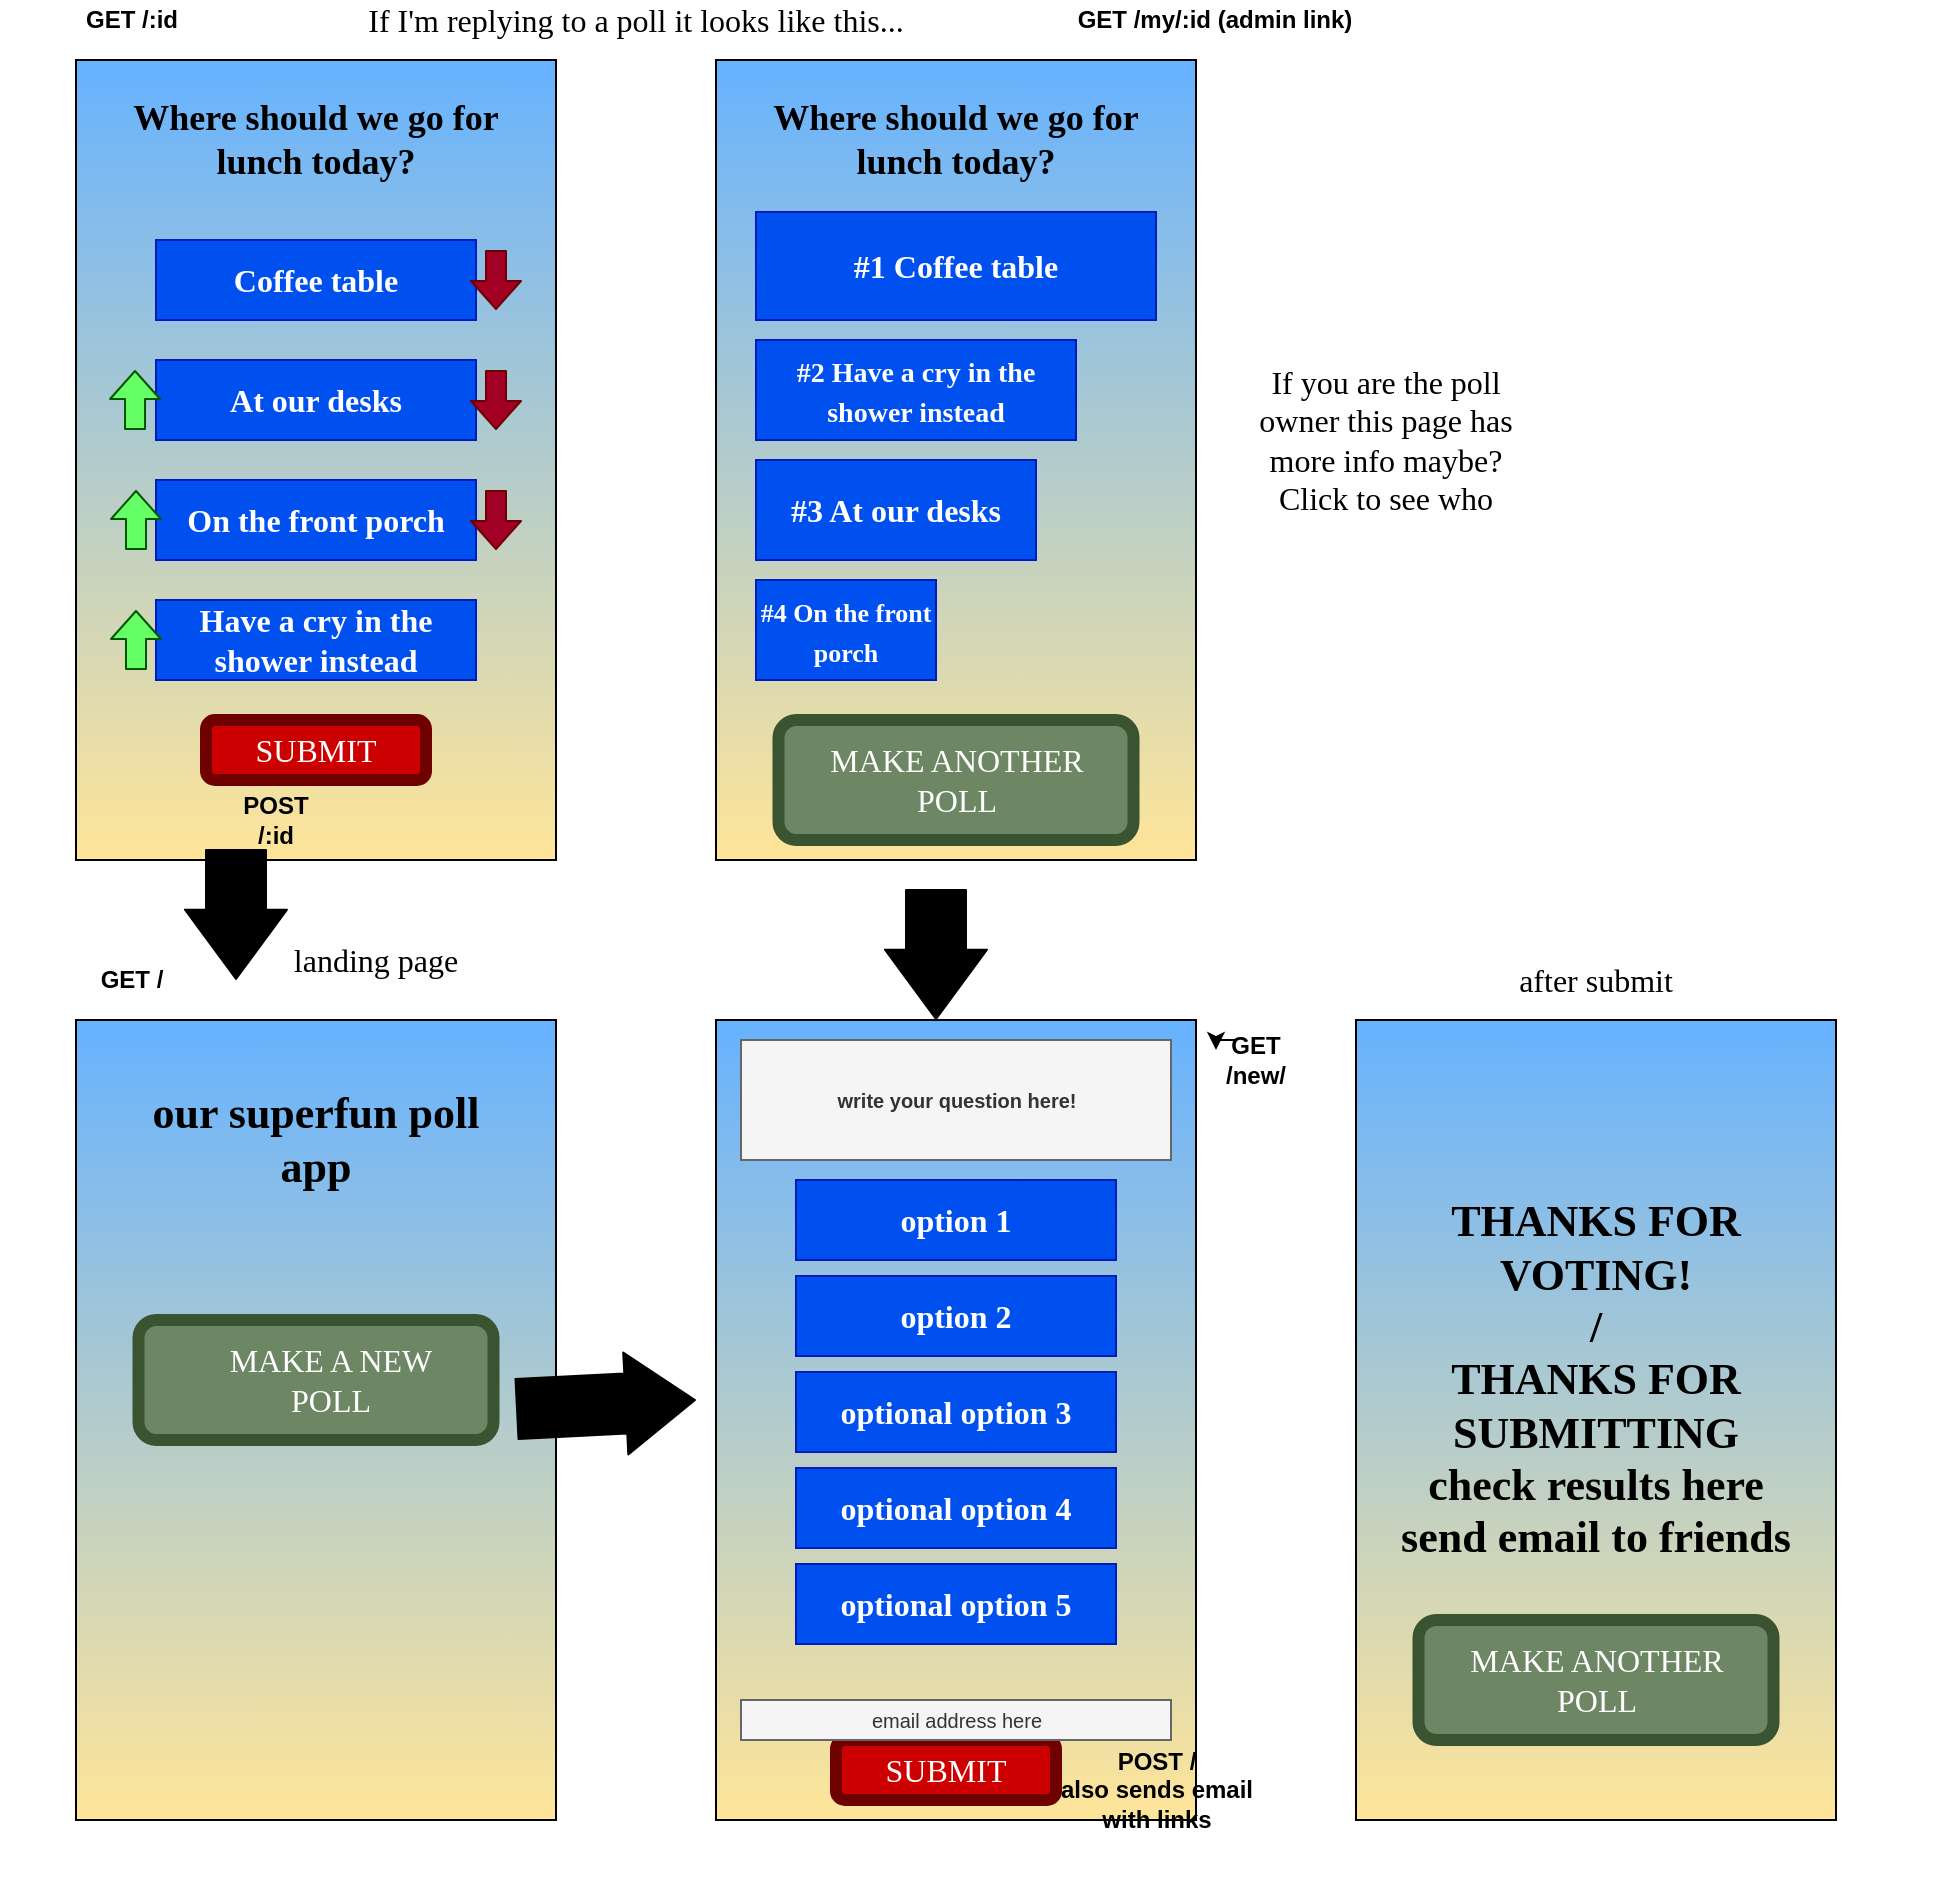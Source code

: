 <mxfile version="13.10.4" type="github">
  <diagram id="hTp5FEm8uBuIozw8TmkM" name="Page-1">
    <mxGraphModel dx="1350" dy="775" grid="1" gridSize="10" guides="1" tooltips="1" connect="1" arrows="1" fold="1" page="1" pageScale="1" pageWidth="850" pageHeight="1100" math="0" shadow="0">
      <root>
        <mxCell id="0" />
        <mxCell id="1" parent="0" />
        <mxCell id="SQvLUzkadaO4jF93c9U_-1" value="" style="rounded=0;whiteSpace=wrap;html=1;fillColor=#FFE599;gradientDirection=north;gradientColor=#66B2FF;" parent="1" vertex="1">
          <mxGeometry x="40" y="40" width="240" height="400" as="geometry" />
        </mxCell>
        <mxCell id="SQvLUzkadaO4jF93c9U_-3" value="&lt;h2&gt;&lt;font style=&quot;font-size: 18px&quot; face=&quot;Comic Sans MS&quot;&gt;&lt;b&gt;Where should we go for lunch today?&lt;/b&gt;&lt;/font&gt;&lt;/h2&gt;" style="text;html=1;strokeColor=none;fillColor=none;align=center;verticalAlign=middle;whiteSpace=wrap;rounded=0;" parent="1" vertex="1">
          <mxGeometry x="60" y="60" width="200" height="40" as="geometry" />
        </mxCell>
        <mxCell id="SQvLUzkadaO4jF93c9U_-5" value="Coffee table" style="text;html=1;strokeColor=#001DBC;fillColor=#0050ef;align=center;verticalAlign=middle;whiteSpace=wrap;rounded=0;fontFamily=Comic Sans MS;fontColor=#ffffff;fontStyle=1;fontSize=16;" parent="1" vertex="1">
          <mxGeometry x="80" y="130" width="160" height="40" as="geometry" />
        </mxCell>
        <mxCell id="SQvLUzkadaO4jF93c9U_-6" value="At our desks" style="text;html=1;strokeColor=#001DBC;fillColor=#0050ef;align=center;verticalAlign=middle;whiteSpace=wrap;rounded=0;fontFamily=Comic Sans MS;fontColor=#ffffff;fontStyle=1;fontSize=16;" parent="1" vertex="1">
          <mxGeometry x="80" y="190" width="160" height="40" as="geometry" />
        </mxCell>
        <mxCell id="SQvLUzkadaO4jF93c9U_-7" value="On the front porch" style="text;html=1;strokeColor=#001DBC;fillColor=#0050ef;align=center;verticalAlign=middle;whiteSpace=wrap;rounded=0;fontFamily=Comic Sans MS;fontColor=#ffffff;fontStyle=1;fontSize=16;" parent="1" vertex="1">
          <mxGeometry x="80" y="250" width="160" height="40" as="geometry" />
        </mxCell>
        <mxCell id="SQvLUzkadaO4jF93c9U_-8" value="Have a cry in the shower instead" style="text;html=1;strokeColor=#001DBC;fillColor=#0050ef;align=center;verticalAlign=middle;whiteSpace=wrap;rounded=0;fontFamily=Comic Sans MS;fontColor=#ffffff;fontStyle=1;fontSize=16;" parent="1" vertex="1">
          <mxGeometry x="80" y="310" width="160" height="40" as="geometry" />
        </mxCell>
        <mxCell id="SQvLUzkadaO4jF93c9U_-10" value="" style="shape=flexArrow;endArrow=classic;html=1;fontFamily=Comic Sans MS;fontSize=16;fontColor=#FFFFFF;entryX=0;entryY=0;entryDx=0;entryDy=0;strokeColor=#005700;fillColor=#66FF66;endWidth=14;endSize=4.33;" parent="1" edge="1">
          <mxGeometry width="50" height="50" relative="1" as="geometry">
            <mxPoint x="69.52" y="225" as="sourcePoint" />
            <mxPoint x="69.52" y="195" as="targetPoint" />
          </mxGeometry>
        </mxCell>
        <mxCell id="SQvLUzkadaO4jF93c9U_-11" value="" style="shape=flexArrow;endArrow=classic;html=1;fontFamily=Comic Sans MS;fontSize=16;fontColor=#FFFFFF;entryX=0;entryY=0;entryDx=0;entryDy=0;strokeColor=#005700;fillColor=#66FF66;endWidth=14;endSize=4.33;" parent="1" edge="1">
          <mxGeometry width="50" height="50" relative="1" as="geometry">
            <mxPoint x="70" y="285" as="sourcePoint" />
            <mxPoint x="70" y="255" as="targetPoint" />
          </mxGeometry>
        </mxCell>
        <mxCell id="SQvLUzkadaO4jF93c9U_-12" value="" style="shape=flexArrow;endArrow=classic;html=1;fontFamily=Comic Sans MS;fontSize=16;fontColor=#FFFFFF;entryX=0;entryY=0;entryDx=0;entryDy=0;strokeColor=#005700;fillColor=#66FF66;endWidth=14;endSize=4.33;" parent="1" edge="1">
          <mxGeometry width="50" height="50" relative="1" as="geometry">
            <mxPoint x="70" y="345" as="sourcePoint" />
            <mxPoint x="70" y="315" as="targetPoint" />
          </mxGeometry>
        </mxCell>
        <mxCell id="SQvLUzkadaO4jF93c9U_-13" value="" style="shape=flexArrow;endArrow=classic;html=1;fontFamily=Comic Sans MS;fontSize=16;fontColor=#FFFFFF;strokeColor=#6F0000;fillColor=#a20025;endWidth=14;endSize=4.33;" parent="1" edge="1">
          <mxGeometry width="50" height="50" relative="1" as="geometry">
            <mxPoint x="250" y="135" as="sourcePoint" />
            <mxPoint x="250" y="165" as="targetPoint" />
          </mxGeometry>
        </mxCell>
        <mxCell id="SQvLUzkadaO4jF93c9U_-17" value="" style="shape=flexArrow;endArrow=classic;html=1;fontFamily=Comic Sans MS;fontSize=16;fontColor=#FFFFFF;strokeColor=#6F0000;fillColor=#a20025;endWidth=14;endSize=4.33;" parent="1" edge="1">
          <mxGeometry width="50" height="50" relative="1" as="geometry">
            <mxPoint x="250" y="195" as="sourcePoint" />
            <mxPoint x="250" y="225" as="targetPoint" />
          </mxGeometry>
        </mxCell>
        <mxCell id="SQvLUzkadaO4jF93c9U_-18" value="" style="shape=flexArrow;endArrow=classic;html=1;fontFamily=Comic Sans MS;fontSize=16;fontColor=#FFFFFF;strokeColor=#6F0000;fillColor=#a20025;endWidth=14;endSize=4.33;" parent="1" edge="1">
          <mxGeometry width="50" height="50" relative="1" as="geometry">
            <mxPoint x="250" y="255" as="sourcePoint" />
            <mxPoint x="250" y="285" as="targetPoint" />
          </mxGeometry>
        </mxCell>
        <mxCell id="SQvLUzkadaO4jF93c9U_-20" value="" style="rounded=1;whiteSpace=wrap;html=1;fontFamily=Comic Sans MS;fontSize=16;fontColor=#ffffff;strokeColor=#6F0000;strokeWidth=6;fillColor=#CC0000;" parent="1" vertex="1">
          <mxGeometry x="105" y="370" width="110" height="30" as="geometry" />
        </mxCell>
        <mxCell id="SQvLUzkadaO4jF93c9U_-21" value="SUBMIT" style="text;html=1;strokeColor=none;fillColor=none;align=center;verticalAlign=middle;whiteSpace=wrap;rounded=0;fontFamily=Comic Sans MS;fontSize=16;fontColor=#FFFFFF;" parent="1" vertex="1">
          <mxGeometry x="140" y="375" width="40" height="20" as="geometry" />
        </mxCell>
        <mxCell id="SQvLUzkadaO4jF93c9U_-22" value="" style="rounded=0;whiteSpace=wrap;html=1;fillColor=#FFE599;gradientDirection=north;gradientColor=#66B2FF;" parent="1" vertex="1">
          <mxGeometry x="360" y="40" width="240" height="400" as="geometry" />
        </mxCell>
        <mxCell id="SQvLUzkadaO4jF93c9U_-23" value="&lt;h2&gt;&lt;font style=&quot;font-size: 18px&quot; face=&quot;Comic Sans MS&quot;&gt;&lt;b&gt;Where should we go for lunch today?&lt;/b&gt;&lt;/font&gt;&lt;/h2&gt;" style="text;html=1;strokeColor=none;fillColor=none;align=center;verticalAlign=middle;whiteSpace=wrap;rounded=0;" parent="1" vertex="1">
          <mxGeometry x="380" y="60" width="200" height="40" as="geometry" />
        </mxCell>
        <mxCell id="SQvLUzkadaO4jF93c9U_-24" value="#1 Coffee table" style="text;html=1;strokeColor=#001DBC;fillColor=#0050ef;align=center;verticalAlign=middle;whiteSpace=wrap;rounded=0;fontFamily=Comic Sans MS;fontColor=#ffffff;fontStyle=1;fontSize=16;" parent="1" vertex="1">
          <mxGeometry x="380" y="116" width="200" height="54" as="geometry" />
        </mxCell>
        <mxCell id="SQvLUzkadaO4jF93c9U_-25" value="#3 At our desks" style="text;html=1;strokeColor=#001DBC;fillColor=#0050ef;align=center;verticalAlign=middle;whiteSpace=wrap;rounded=0;fontFamily=Comic Sans MS;fontColor=#ffffff;fontStyle=1;fontSize=16;" parent="1" vertex="1">
          <mxGeometry x="380" y="240" width="140" height="50" as="geometry" />
        </mxCell>
        <mxCell id="SQvLUzkadaO4jF93c9U_-26" value="&lt;font style=&quot;font-size: 13px&quot;&gt;#4 On the front porch&lt;/font&gt;" style="text;html=1;strokeColor=#001DBC;fillColor=#0050ef;align=center;verticalAlign=middle;whiteSpace=wrap;rounded=0;fontFamily=Comic Sans MS;fontColor=#ffffff;fontStyle=1;fontSize=16;" parent="1" vertex="1">
          <mxGeometry x="380" y="300" width="90" height="50" as="geometry" />
        </mxCell>
        <mxCell id="SQvLUzkadaO4jF93c9U_-27" value="&lt;font style=&quot;font-size: 14px&quot;&gt;#2 Have a cry in the shower instead&lt;/font&gt;" style="text;html=1;strokeColor=#001DBC;fillColor=#0050ef;align=center;verticalAlign=middle;whiteSpace=wrap;rounded=0;fontFamily=Comic Sans MS;fontColor=#ffffff;fontStyle=1;fontSize=16;" parent="1" vertex="1">
          <mxGeometry x="380" y="180" width="160" height="50" as="geometry" />
        </mxCell>
        <mxCell id="SQvLUzkadaO4jF93c9U_-34" value="" style="rounded=1;whiteSpace=wrap;html=1;fontFamily=Comic Sans MS;fontSize=16;fontColor=#ffffff;strokeColor=#3A5431;strokeWidth=6;fillColor=#6d8764;" parent="1" vertex="1">
          <mxGeometry x="391.25" y="370" width="177.5" height="60" as="geometry" />
        </mxCell>
        <mxCell id="SQvLUzkadaO4jF93c9U_-35" value="MAKE ANOTHER POLL" style="text;html=1;strokeColor=none;fillColor=none;align=center;verticalAlign=middle;whiteSpace=wrap;rounded=0;fontFamily=Comic Sans MS;fontSize=16;fontColor=#FFFFFF;" parent="1" vertex="1">
          <mxGeometry x="407.5" y="390" width="145" height="20" as="geometry" />
        </mxCell>
        <mxCell id="SQvLUzkadaO4jF93c9U_-42" value="If I&#39;m replying to a poll it looks like this..." style="text;html=1;strokeColor=none;fillColor=none;align=center;verticalAlign=middle;whiteSpace=wrap;rounded=0;fontFamily=Comic Sans MS;fontSize=16;" parent="1" vertex="1">
          <mxGeometry x="140" y="10" width="360" height="20" as="geometry" />
        </mxCell>
        <mxCell id="TwowaBOaAKGraPtakr_W-1" value="" style="rounded=0;whiteSpace=wrap;html=1;fillColor=#FFE599;gradientDirection=north;gradientColor=#66B2FF;" parent="1" vertex="1">
          <mxGeometry x="40" y="520" width="240" height="400" as="geometry" />
        </mxCell>
        <mxCell id="TwowaBOaAKGraPtakr_W-2" value="our superfun poll app" style="text;html=1;strokeColor=none;fillColor=none;align=center;verticalAlign=middle;whiteSpace=wrap;rounded=0;fontFamily=Comic Sans MS;fontSize=22;fontStyle=1" parent="1" vertex="1">
          <mxGeometry x="60" y="540" width="200" height="80" as="geometry" />
        </mxCell>
        <mxCell id="TwowaBOaAKGraPtakr_W-15" value="landing page" style="text;html=1;strokeColor=none;fillColor=none;align=center;verticalAlign=middle;whiteSpace=wrap;rounded=0;fontFamily=Comic Sans MS;fontSize=16;" parent="1" vertex="1">
          <mxGeometry x="10" y="480" width="360" height="20" as="geometry" />
        </mxCell>
        <mxCell id="TwowaBOaAKGraPtakr_W-16" value="" style="rounded=1;whiteSpace=wrap;html=1;fontFamily=Comic Sans MS;fontSize=16;fontColor=#ffffff;strokeColor=#3A5431;strokeWidth=6;fillColor=#6d8764;" parent="1" vertex="1">
          <mxGeometry x="71.25" y="670" width="177.5" height="60" as="geometry" />
        </mxCell>
        <mxCell id="TwowaBOaAKGraPtakr_W-17" value="MAKE A NEW POLL" style="text;html=1;strokeColor=none;fillColor=none;align=center;verticalAlign=middle;whiteSpace=wrap;rounded=0;fontFamily=Comic Sans MS;fontSize=16;fontColor=#FFFFFF;" parent="1" vertex="1">
          <mxGeometry x="95" y="690" width="145" height="20" as="geometry" />
        </mxCell>
        <mxCell id="TwowaBOaAKGraPtakr_W-18" value="" style="shape=flexArrow;endArrow=classic;html=1;fontFamily=Comic Sans MS;fontSize=16;fontColor=#FFFFFF;width=30;endSize=11.22;fillColor=#000000;" parent="1" edge="1">
          <mxGeometry width="50" height="50" relative="1" as="geometry">
            <mxPoint x="260" y="714.5" as="sourcePoint" />
            <mxPoint x="350" y="710" as="targetPoint" />
          </mxGeometry>
        </mxCell>
        <mxCell id="TwowaBOaAKGraPtakr_W-19" value="" style="shape=flexArrow;endArrow=classic;html=1;fontFamily=Comic Sans MS;fontSize=16;fontColor=#FFFFFF;width=30;endSize=11.22;fillColor=#000000;" parent="1" edge="1">
          <mxGeometry width="50" height="50" relative="1" as="geometry">
            <mxPoint x="470" y="454.5" as="sourcePoint" />
            <mxPoint x="470" y="520" as="targetPoint" />
          </mxGeometry>
        </mxCell>
        <mxCell id="TwowaBOaAKGraPtakr_W-20" value="" style="rounded=0;whiteSpace=wrap;html=1;fillColor=#FFE599;gradientDirection=north;gradientColor=#66B2FF;" parent="1" vertex="1">
          <mxGeometry x="360" y="520" width="240" height="400" as="geometry" />
        </mxCell>
        <mxCell id="TwowaBOaAKGraPtakr_W-21" value="option 1" style="text;html=1;strokeColor=#001DBC;fillColor=#0050ef;align=center;verticalAlign=middle;whiteSpace=wrap;rounded=0;fontFamily=Comic Sans MS;fontColor=#ffffff;fontStyle=1;fontSize=16;" parent="1" vertex="1">
          <mxGeometry x="400" y="600" width="160" height="40" as="geometry" />
        </mxCell>
        <mxCell id="TwowaBOaAKGraPtakr_W-22" value="option 2" style="text;html=1;strokeColor=#001DBC;fillColor=#0050ef;align=center;verticalAlign=middle;whiteSpace=wrap;rounded=0;fontFamily=Comic Sans MS;fontColor=#ffffff;fontStyle=1;fontSize=16;" parent="1" vertex="1">
          <mxGeometry x="400" y="648" width="160" height="40" as="geometry" />
        </mxCell>
        <mxCell id="TwowaBOaAKGraPtakr_W-23" value="optional option 3" style="text;html=1;strokeColor=#001DBC;fillColor=#0050ef;align=center;verticalAlign=middle;whiteSpace=wrap;rounded=0;fontFamily=Comic Sans MS;fontColor=#ffffff;fontStyle=1;fontSize=16;" parent="1" vertex="1">
          <mxGeometry x="400" y="696" width="160" height="40" as="geometry" />
        </mxCell>
        <mxCell id="TwowaBOaAKGraPtakr_W-24" value="optional option 4" style="text;html=1;strokeColor=#001DBC;fillColor=#0050ef;align=center;verticalAlign=middle;whiteSpace=wrap;rounded=0;fontFamily=Comic Sans MS;fontColor=#ffffff;fontStyle=1;fontSize=16;" parent="1" vertex="1">
          <mxGeometry x="400" y="744" width="160" height="40" as="geometry" />
        </mxCell>
        <mxCell id="TwowaBOaAKGraPtakr_W-25" value="optional option 5" style="text;html=1;strokeColor=#001DBC;fillColor=#0050ef;align=center;verticalAlign=middle;whiteSpace=wrap;rounded=0;fontFamily=Comic Sans MS;fontColor=#ffffff;fontStyle=1;fontSize=16;" parent="1" vertex="1">
          <mxGeometry x="400" y="792" width="160" height="40" as="geometry" />
        </mxCell>
        <mxCell id="TwowaBOaAKGraPtakr_W-26" value="" style="rounded=1;whiteSpace=wrap;html=1;fontFamily=Comic Sans MS;fontSize=16;fontColor=#ffffff;strokeColor=#6F0000;strokeWidth=6;fillColor=#CC0000;" parent="1" vertex="1">
          <mxGeometry x="420" y="880" width="110" height="30" as="geometry" />
        </mxCell>
        <mxCell id="TwowaBOaAKGraPtakr_W-27" value="SUBMIT" style="text;html=1;strokeColor=none;fillColor=none;align=center;verticalAlign=middle;whiteSpace=wrap;rounded=0;fontFamily=Comic Sans MS;fontSize=16;fontColor=#FFFFFF;" parent="1" vertex="1">
          <mxGeometry x="455" y="885" width="40" height="20" as="geometry" />
        </mxCell>
        <mxCell id="TwowaBOaAKGraPtakr_W-29" value="&lt;h2 style=&quot;font-size: 10px&quot;&gt;write your question here!&lt;br&gt;&lt;/h2&gt;" style="text;html=1;strokeColor=#666666;fillColor=#f5f5f5;align=center;verticalAlign=middle;whiteSpace=wrap;rounded=0;labelBorderColor=none;fontColor=#333333;fontSize=10;" parent="1" vertex="1">
          <mxGeometry x="372.5" y="530" width="215" height="60" as="geometry" />
        </mxCell>
        <mxCell id="TwowaBOaAKGraPtakr_W-30" value="email address here" style="text;html=1;strokeColor=#666666;fillColor=#f5f5f5;align=center;verticalAlign=middle;whiteSpace=wrap;rounded=0;labelBorderColor=none;fontColor=#333333;fontSize=10;" parent="1" vertex="1">
          <mxGeometry x="372.5" y="860" width="215" height="20" as="geometry" />
        </mxCell>
        <mxCell id="TwowaBOaAKGraPtakr_W-31" value="If you are the poll&lt;br&gt;&lt;div&gt;owner this page has more info maybe?&lt;/div&gt;&lt;div&gt;Click to see who &lt;br&gt; &lt;/div&gt;" style="text;html=1;strokeColor=none;fillColor=none;align=center;verticalAlign=middle;whiteSpace=wrap;rounded=0;fontFamily=Comic Sans MS;fontSize=16;" parent="1" vertex="1">
          <mxGeometry x="620" y="120" width="150" height="220" as="geometry" />
        </mxCell>
        <mxCell id="AB8Nfa7L-gfzaDn8Pi_j-2" value="GET /:id" style="text;html=1;strokeColor=none;fillColor=none;align=center;verticalAlign=middle;whiteSpace=wrap;rounded=0;fontStyle=1" vertex="1" parent="1">
          <mxGeometry x="2.5" y="10" width="130" height="20" as="geometry" />
        </mxCell>
        <mxCell id="AB8Nfa7L-gfzaDn8Pi_j-4" value="GET /new/" style="text;html=1;strokeColor=none;fillColor=none;align=center;verticalAlign=middle;whiteSpace=wrap;rounded=0;fontStyle=1" vertex="1" parent="1">
          <mxGeometry x="610" y="530" width="40" height="20" as="geometry" />
        </mxCell>
        <mxCell id="AB8Nfa7L-gfzaDn8Pi_j-5" value="GET /" style="text;html=1;strokeColor=none;fillColor=none;align=center;verticalAlign=middle;whiteSpace=wrap;rounded=0;fontStyle=1" vertex="1" parent="1">
          <mxGeometry x="47.5" y="490" width="40" height="20" as="geometry" />
        </mxCell>
        <mxCell id="AB8Nfa7L-gfzaDn8Pi_j-6" value="&lt;div&gt;POST /&lt;/div&gt;&lt;div&gt;also sends email with links&lt;br&gt;&lt;/div&gt;" style="text;html=1;strokeColor=none;fillColor=none;align=center;verticalAlign=middle;whiteSpace=wrap;rounded=0;fontStyle=1" vertex="1" parent="1">
          <mxGeometry x="528.75" y="860" width="102.5" height="90" as="geometry" />
        </mxCell>
        <mxCell id="AB8Nfa7L-gfzaDn8Pi_j-7" value="GET /my/:id (admin link)" style="text;html=1;strokeColor=none;fillColor=none;align=center;verticalAlign=middle;whiteSpace=wrap;rounded=0;fontStyle=1" vertex="1" parent="1">
          <mxGeometry x="528.75" y="10" width="161.25" height="20" as="geometry" />
        </mxCell>
        <mxCell id="AB8Nfa7L-gfzaDn8Pi_j-8" style="edgeStyle=orthogonalEdgeStyle;rounded=0;orthogonalLoop=1;jettySize=auto;html=1;exitX=0.25;exitY=0;exitDx=0;exitDy=0;entryX=0;entryY=0.25;entryDx=0;entryDy=0;" edge="1" parent="1" source="AB8Nfa7L-gfzaDn8Pi_j-4" target="AB8Nfa7L-gfzaDn8Pi_j-4">
          <mxGeometry relative="1" as="geometry" />
        </mxCell>
        <mxCell id="AB8Nfa7L-gfzaDn8Pi_j-11" value="POST /:id" style="text;html=1;strokeColor=none;fillColor=none;align=center;verticalAlign=middle;whiteSpace=wrap;rounded=0;fontStyle=1" vertex="1" parent="1">
          <mxGeometry x="120" y="410" width="40" height="20" as="geometry" />
        </mxCell>
        <mxCell id="AB8Nfa7L-gfzaDn8Pi_j-12" value="" style="shape=flexArrow;endArrow=classic;html=1;fontFamily=Comic Sans MS;fontSize=16;fontColor=#FFFFFF;width=30;endSize=11.22;fillColor=#000000;" edge="1" parent="1">
          <mxGeometry width="50" height="50" relative="1" as="geometry">
            <mxPoint x="120" y="434.5" as="sourcePoint" />
            <mxPoint x="120" y="500" as="targetPoint" />
          </mxGeometry>
        </mxCell>
        <mxCell id="AB8Nfa7L-gfzaDn8Pi_j-13" value="" style="rounded=0;whiteSpace=wrap;html=1;fillColor=#FFE599;gradientDirection=north;gradientColor=#66B2FF;" vertex="1" parent="1">
          <mxGeometry x="680" y="520" width="240" height="400" as="geometry" />
        </mxCell>
        <mxCell id="AB8Nfa7L-gfzaDn8Pi_j-14" value="&lt;div&gt;THANKS FOR VOTING!&lt;/div&gt;&lt;div&gt;/&lt;/div&gt;&lt;div&gt;THANKS FOR SUBMITTING&lt;/div&gt;&lt;div&gt;check results here&lt;/div&gt;&lt;div&gt;send email to friends&lt;br&gt;&lt;/div&gt;" style="text;html=1;strokeColor=none;fillColor=none;align=center;verticalAlign=middle;whiteSpace=wrap;rounded=0;fontFamily=Comic Sans MS;fontSize=22;fontStyle=1" vertex="1" parent="1">
          <mxGeometry x="700" y="660" width="200" height="80" as="geometry" />
        </mxCell>
        <mxCell id="AB8Nfa7L-gfzaDn8Pi_j-15" value="" style="rounded=1;whiteSpace=wrap;html=1;fontFamily=Comic Sans MS;fontSize=16;fontColor=#ffffff;strokeColor=#3A5431;strokeWidth=6;fillColor=#6d8764;" vertex="1" parent="1">
          <mxGeometry x="711.25" y="820" width="177.5" height="60" as="geometry" />
        </mxCell>
        <mxCell id="AB8Nfa7L-gfzaDn8Pi_j-16" value="MAKE ANOTHER POLL" style="text;html=1;strokeColor=none;fillColor=none;align=center;verticalAlign=middle;whiteSpace=wrap;rounded=0;fontFamily=Comic Sans MS;fontSize=16;fontColor=#FFFFFF;" vertex="1" parent="1">
          <mxGeometry x="727.5" y="840" width="145" height="20" as="geometry" />
        </mxCell>
        <mxCell id="AB8Nfa7L-gfzaDn8Pi_j-17" value="after submit" style="text;html=1;strokeColor=none;fillColor=none;align=center;verticalAlign=middle;whiteSpace=wrap;rounded=0;fontFamily=Comic Sans MS;fontSize=16;" vertex="1" parent="1">
          <mxGeometry x="620" y="490" width="360" height="20" as="geometry" />
        </mxCell>
      </root>
    </mxGraphModel>
  </diagram>
</mxfile>
